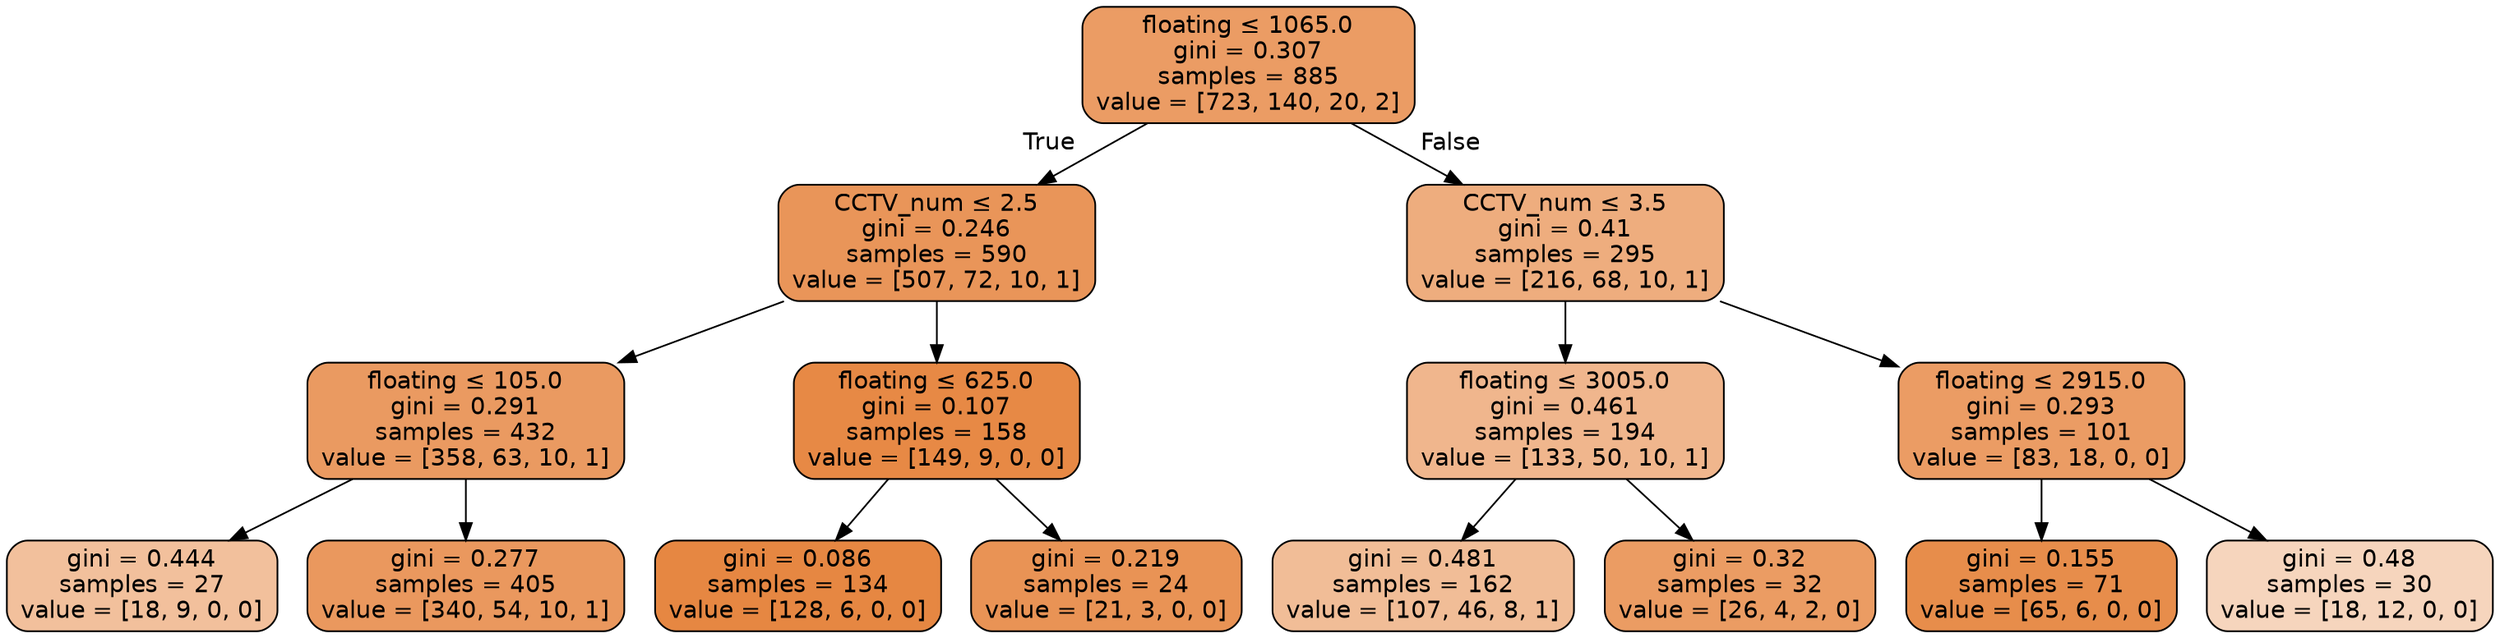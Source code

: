 digraph Tree {
node [shape=box, style="filled, rounded", color="black", fontname=helvetica] ;
edge [fontname=helvetica] ;
0 [label=<floating &le; 1065.0<br/>gini = 0.307<br/>samples = 885<br/>value = [723, 140, 20, 2]>, fillcolor="#eb9c64"] ;
1 [label=<CCTV_num &le; 2.5<br/>gini = 0.246<br/>samples = 590<br/>value = [507, 72, 10, 1]>, fillcolor="#e99559"] ;
0 -> 1 [labeldistance=2.5, labelangle=45, headlabel="True"] ;
2 [label=<floating &le; 105.0<br/>gini = 0.291<br/>samples = 432<br/>value = [358, 63, 10, 1]>, fillcolor="#ea9a61"] ;
1 -> 2 ;
3 [label=<gini = 0.444<br/>samples = 27<br/>value = [18, 9, 0, 0]>, fillcolor="#f2c09c"] ;
2 -> 3 ;
4 [label=<gini = 0.277<br/>samples = 405<br/>value = [340, 54, 10, 1]>, fillcolor="#ea985e"] ;
2 -> 4 ;
5 [label=<floating &le; 625.0<br/>gini = 0.107<br/>samples = 158<br/>value = [149, 9, 0, 0]>, fillcolor="#e78945"] ;
1 -> 5 ;
6 [label=<gini = 0.086<br/>samples = 134<br/>value = [128, 6, 0, 0]>, fillcolor="#e68742"] ;
5 -> 6 ;
7 [label=<gini = 0.219<br/>samples = 24<br/>value = [21, 3, 0, 0]>, fillcolor="#e99355"] ;
5 -> 7 ;
8 [label=<CCTV_num &le; 3.5<br/>gini = 0.41<br/>samples = 295<br/>value = [216, 68, 10, 1]>, fillcolor="#eead7e"] ;
0 -> 8 [labeldistance=2.5, labelangle=-45, headlabel="False"] ;
9 [label=<floating &le; 3005.0<br/>gini = 0.461<br/>samples = 194<br/>value = [133, 50, 10, 1]>, fillcolor="#f0b68d"] ;
8 -> 9 ;
10 [label=<gini = 0.481<br/>samples = 162<br/>value = [107, 46, 8, 1]>, fillcolor="#f1bd97"] ;
9 -> 10 ;
11 [label=<gini = 0.32<br/>samples = 32<br/>value = [26, 4, 2, 0]>, fillcolor="#eb9c63"] ;
9 -> 11 ;
12 [label=<floating &le; 2915.0<br/>gini = 0.293<br/>samples = 101<br/>value = [83, 18, 0, 0]>, fillcolor="#eb9c64"] ;
8 -> 12 ;
13 [label=<gini = 0.155<br/>samples = 71<br/>value = [65, 6, 0, 0]>, fillcolor="#e78d4b"] ;
12 -> 13 ;
14 [label=<gini = 0.48<br/>samples = 30<br/>value = [18, 12, 0, 0]>, fillcolor="#f6d5bd"] ;
12 -> 14 ;
}